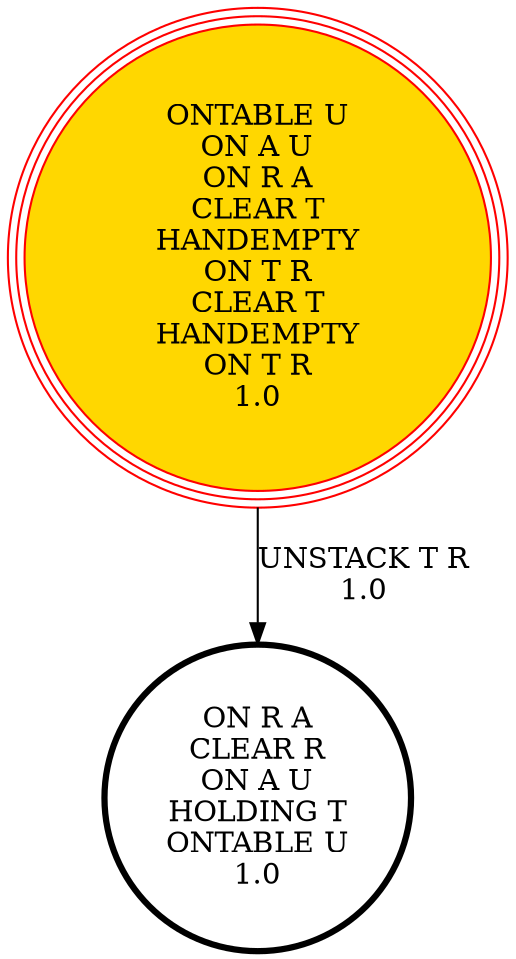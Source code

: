 digraph {
"ONTABLE U\nON A U\nON R A\nCLEAR T\nHANDEMPTY\nON T R\nCLEAR T\nHANDEMPTY\nON T R\n1.0\n" -> "ON R A\nCLEAR R\nON A U\nHOLDING T\nONTABLE U\n1.0\n"[label="UNSTACK T R\n1.0\n"];
"ON R A\nCLEAR R\nON A U\nHOLDING T\nONTABLE U\n1.0\n" [shape=circle, penwidth=3];
"ONTABLE U\nON A U\nON R A\nCLEAR T\nHANDEMPTY\nON T R\nCLEAR T\nHANDEMPTY\nON T R\n1.0\n" [shape=circle, style=filled color=red, fillcolor=gold, peripheries=3];
"ON R A\nCLEAR R\nON A U\nHOLDING T\nONTABLE U\n1.0\n" [shape=circle, penwidth=3];
}
